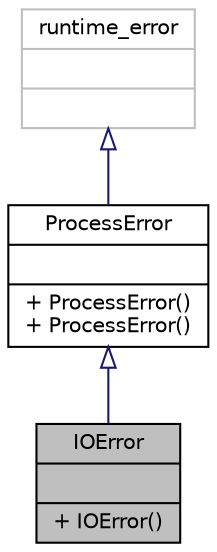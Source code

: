 digraph "IOError"
{
  edge [fontname="Helvetica",fontsize="10",labelfontname="Helvetica",labelfontsize="10"];
  node [fontname="Helvetica",fontsize="10",shape=record];
  Node3 [label="{IOError\n||+ IOError()\l}",height=0.2,width=0.4,color="black", fillcolor="grey75", style="filled", fontcolor="black"];
  Node4 -> Node3 [dir="back",color="midnightblue",fontsize="10",style="solid",arrowtail="onormal",fontname="Helvetica"];
  Node4 [label="{ProcessError\n||+ ProcessError()\l+ ProcessError()\l}",height=0.2,width=0.4,color="black", fillcolor="white", style="filled",URL="$da/d18/class_process_error.html"];
  Node5 -> Node4 [dir="back",color="midnightblue",fontsize="10",style="solid",arrowtail="onormal",fontname="Helvetica"];
  Node5 [label="{runtime_error\n||}",height=0.2,width=0.4,color="grey75", fillcolor="white", style="filled"];
}

